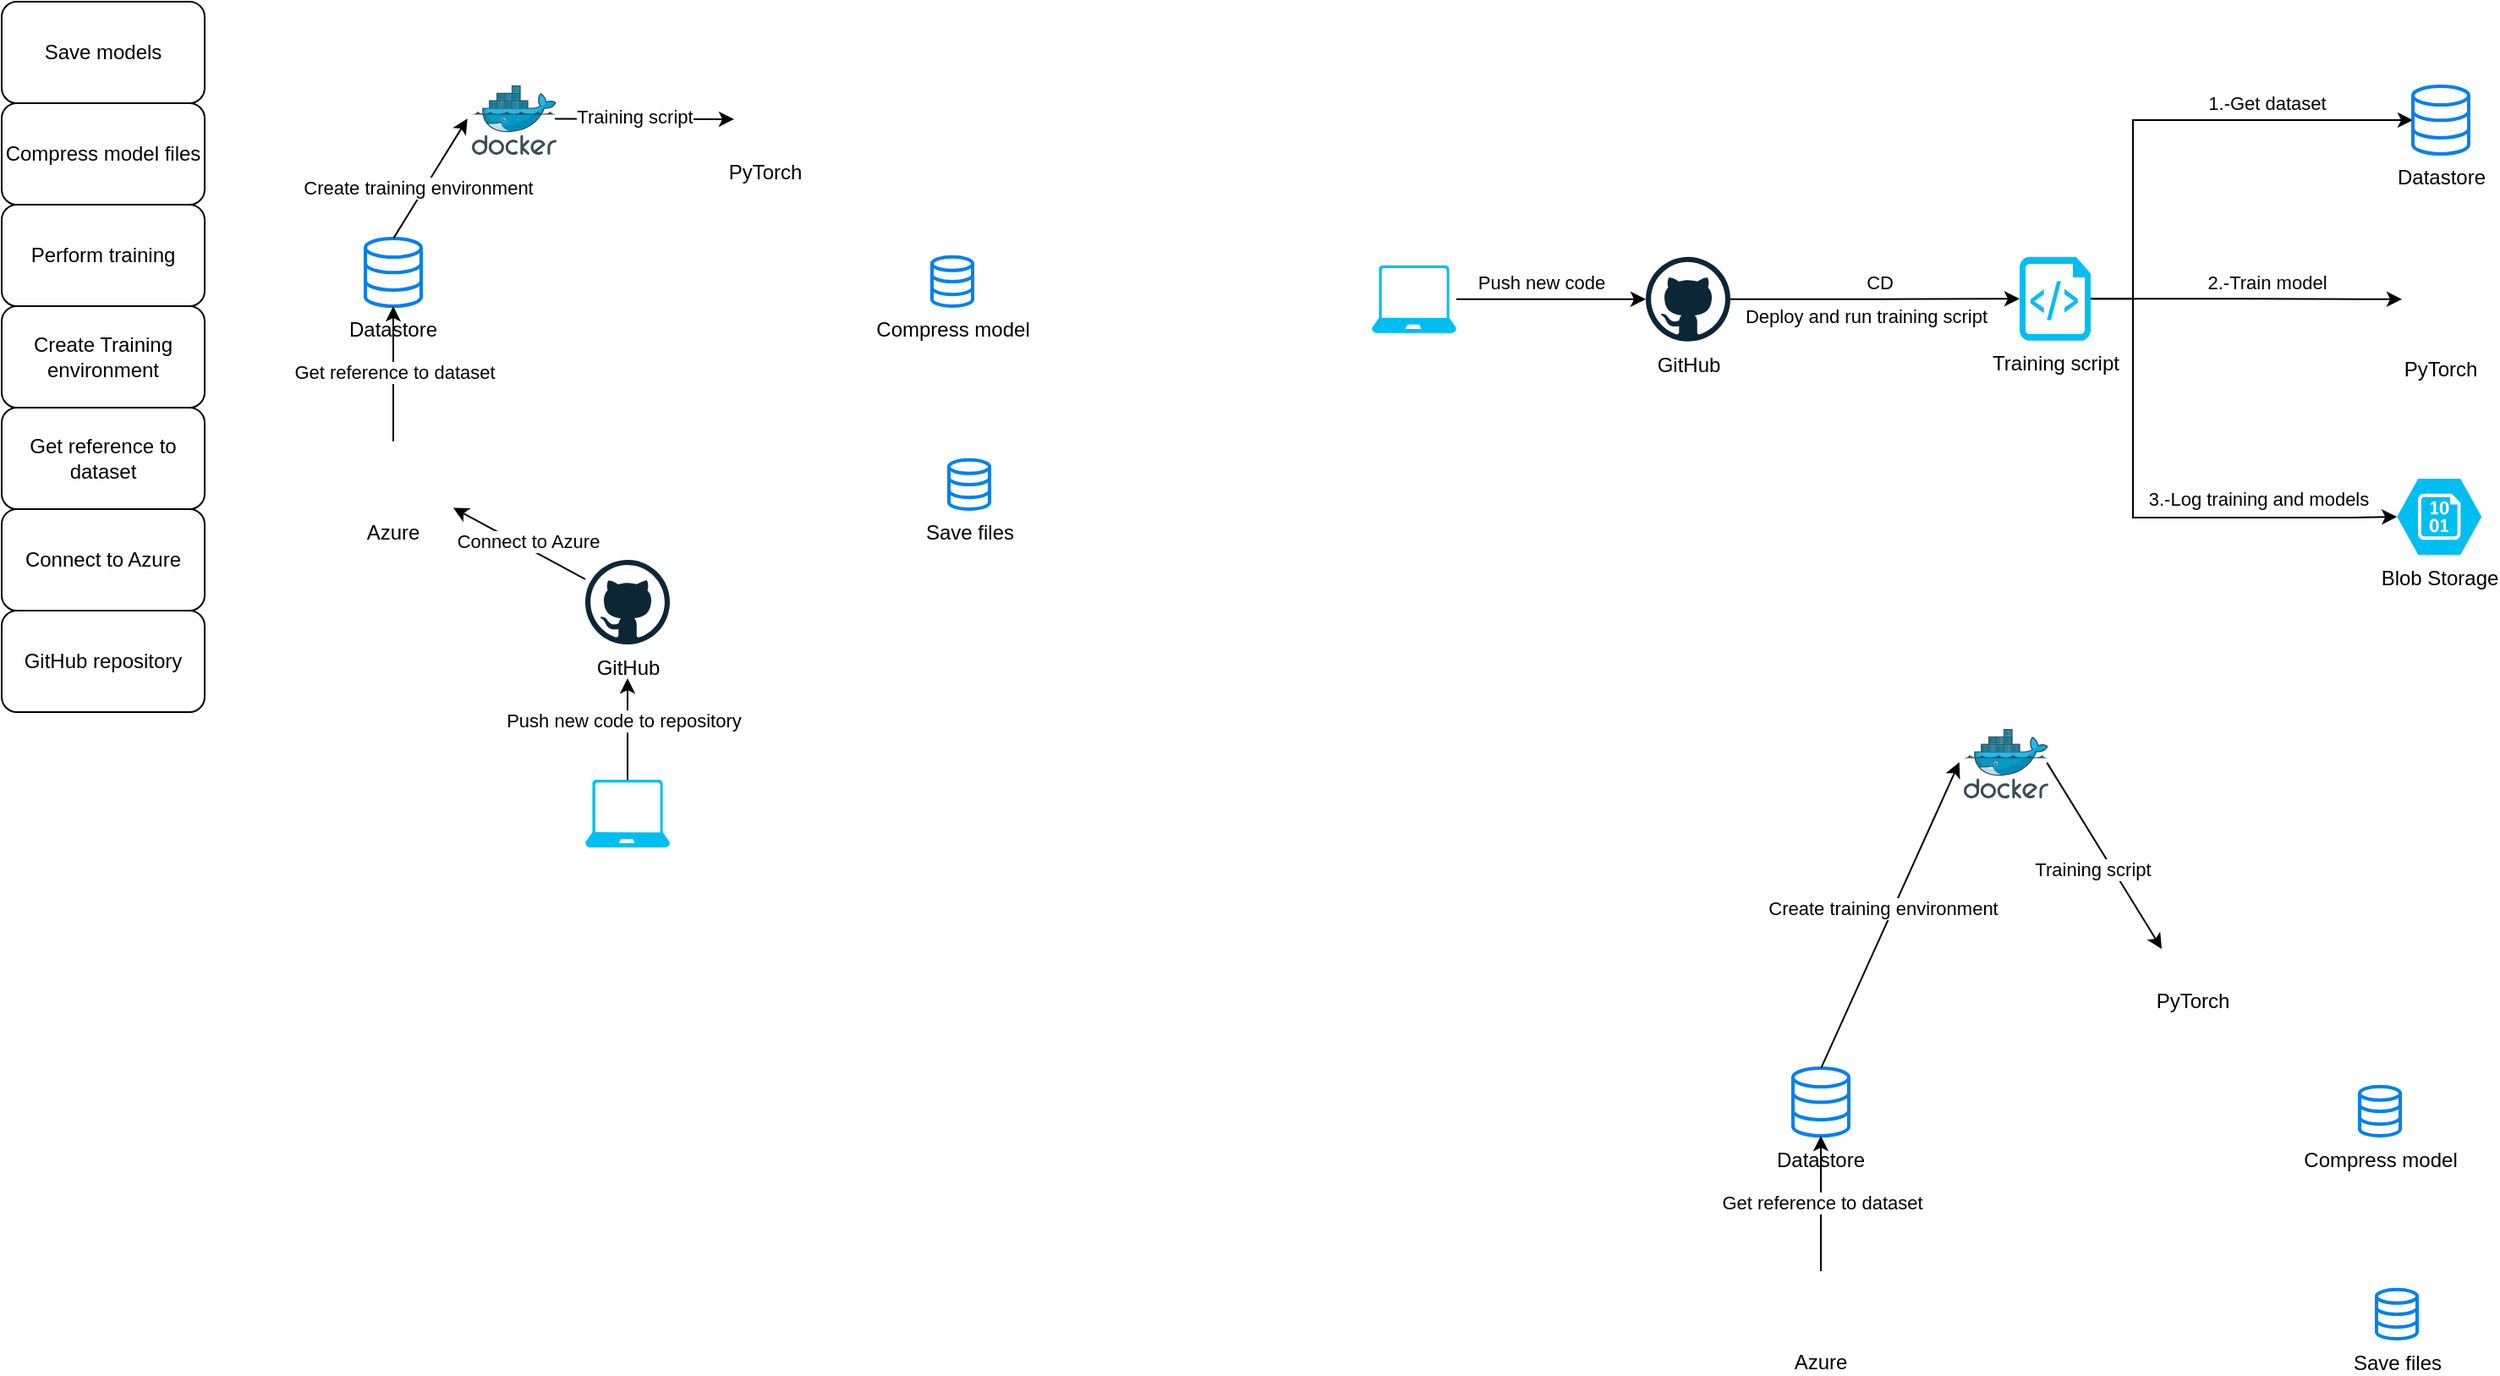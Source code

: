 <mxfile version="19.0.3" type="github">
  <diagram id="BZHHlnQn6t2uy99b9ZWB" name="Page-1">
    <mxGraphModel dx="1585" dy="909" grid="1" gridSize="10" guides="1" tooltips="1" connect="1" arrows="1" fold="1" page="1" pageScale="1" pageWidth="850" pageHeight="1100" math="0" shadow="0">
      <root>
        <mxCell id="0" />
        <mxCell id="1" parent="0" />
        <mxCell id="sdOlFE24iYeHtxYmCAVc-1" value="GitHub repository" style="rounded=1;whiteSpace=wrap;html=1;" parent="1" vertex="1">
          <mxGeometry x="10" y="380" width="120" height="60" as="geometry" />
        </mxCell>
        <mxCell id="sdOlFE24iYeHtxYmCAVc-2" value="Connect to Azure" style="rounded=1;whiteSpace=wrap;html=1;" parent="1" vertex="1">
          <mxGeometry x="10" y="320" width="120" height="60" as="geometry" />
        </mxCell>
        <mxCell id="sdOlFE24iYeHtxYmCAVc-3" value="Get reference to dataset" style="rounded=1;whiteSpace=wrap;html=1;" parent="1" vertex="1">
          <mxGeometry x="10" y="260" width="120" height="60" as="geometry" />
        </mxCell>
        <mxCell id="sdOlFE24iYeHtxYmCAVc-4" value="" style="verticalLabelPosition=bottom;html=1;verticalAlign=top;align=center;strokeColor=none;fillColor=#00BEF2;shape=mxgraph.azure.laptop;pointerEvents=1;" parent="1" vertex="1">
          <mxGeometry x="355" y="480" width="50" height="40" as="geometry" />
        </mxCell>
        <mxCell id="sdOlFE24iYeHtxYmCAVc-5" value="Create Training environment" style="rounded=1;whiteSpace=wrap;html=1;" parent="1" vertex="1">
          <mxGeometry x="10" y="200" width="120" height="60" as="geometry" />
        </mxCell>
        <mxCell id="sdOlFE24iYeHtxYmCAVc-6" value="" style="sketch=0;aspect=fixed;html=1;points=[];align=center;image;fontSize=12;image=img/lib/mscae/Docker.svg;" parent="1" vertex="1">
          <mxGeometry x="288" y="69.5" width="50" height="41" as="geometry" />
        </mxCell>
        <mxCell id="sdOlFE24iYeHtxYmCAVc-7" value="Datastore" style="html=1;verticalLabelPosition=bottom;align=center;labelBackgroundColor=#ffffff;verticalAlign=top;strokeWidth=2;strokeColor=#0080F0;shadow=0;dashed=0;shape=mxgraph.ios7.icons.data;" parent="1" vertex="1">
          <mxGeometry x="225" y="160" width="32.99" height="40" as="geometry" />
        </mxCell>
        <mxCell id="sdOlFE24iYeHtxYmCAVc-8" value="Azure" style="shape=image;verticalLabelPosition=bottom;labelBackgroundColor=default;verticalAlign=top;aspect=fixed;imageAspect=0;image=https://logos-world.net/wp-content/uploads/2021/03/Azure-Logo-2020-present.png;" parent="1" vertex="1">
          <mxGeometry x="206" y="280" width="70.99" height="40" as="geometry" />
        </mxCell>
        <mxCell id="sdOlFE24iYeHtxYmCAVc-9" value="GitHub" style="dashed=0;outlineConnect=0;html=1;align=center;labelPosition=center;verticalLabelPosition=bottom;verticalAlign=top;shape=mxgraph.weblogos.github" parent="1" vertex="1">
          <mxGeometry x="355" y="350" width="50" height="50" as="geometry" />
        </mxCell>
        <mxCell id="sdOlFE24iYeHtxYmCAVc-10" value="Compress model files" style="rounded=1;whiteSpace=wrap;html=1;" parent="1" vertex="1">
          <mxGeometry x="10" y="80" width="120" height="60" as="geometry" />
        </mxCell>
        <mxCell id="sdOlFE24iYeHtxYmCAVc-11" value="Compress model" style="html=1;verticalLabelPosition=bottom;align=center;labelBackgroundColor=#ffffff;verticalAlign=top;strokeWidth=2;strokeColor=#0080F0;shadow=0;dashed=0;shape=mxgraph.ios7.icons.data;" parent="1" vertex="1">
          <mxGeometry x="560" y="170.9" width="24" height="29.1" as="geometry" />
        </mxCell>
        <mxCell id="sdOlFE24iYeHtxYmCAVc-12" value="Save models" style="rounded=1;whiteSpace=wrap;html=1;" parent="1" vertex="1">
          <mxGeometry x="10" y="20" width="120" height="60" as="geometry" />
        </mxCell>
        <mxCell id="sdOlFE24iYeHtxYmCAVc-13" value="Save files" style="html=1;verticalLabelPosition=bottom;align=center;labelBackgroundColor=#ffffff;verticalAlign=top;strokeWidth=2;strokeColor=#0080F0;shadow=0;dashed=0;shape=mxgraph.ios7.icons.data;" parent="1" vertex="1">
          <mxGeometry x="570" y="290.9" width="24" height="29.1" as="geometry" />
        </mxCell>
        <mxCell id="sdOlFE24iYeHtxYmCAVc-14" value="Perform training" style="rounded=1;whiteSpace=wrap;html=1;" parent="1" vertex="1">
          <mxGeometry x="10" y="140" width="120" height="60" as="geometry" />
        </mxCell>
        <mxCell id="sdOlFE24iYeHtxYmCAVc-16" value="" style="shape=image;verticalLabelPosition=bottom;labelBackgroundColor=default;verticalAlign=top;aspect=fixed;imageAspect=0;image=https://www.armadilloamarillo.com/wp-content/uploads/pytorch-logo.png;" parent="1" vertex="1">
          <mxGeometry x="433" y="59.5" width="55" height="55" as="geometry" />
        </mxCell>
        <mxCell id="sdOlFE24iYeHtxYmCAVc-17" value="" style="endArrow=classic;html=1;rounded=0;exitX=0.5;exitY=0;exitDx=0;exitDy=0;exitPerimeter=0;" parent="1" source="sdOlFE24iYeHtxYmCAVc-4" edge="1">
          <mxGeometry width="50" height="50" relative="1" as="geometry">
            <mxPoint x="380" y="270" as="sourcePoint" />
            <mxPoint x="380" y="420" as="targetPoint" />
          </mxGeometry>
        </mxCell>
        <mxCell id="sdOlFE24iYeHtxYmCAVc-18" value="Push new code to repository&amp;nbsp;" style="edgeLabel;html=1;align=center;verticalAlign=middle;resizable=0;points=[];" parent="sdOlFE24iYeHtxYmCAVc-17" vertex="1" connectable="0">
          <mxGeometry x="0.169" y="2" relative="1" as="geometry">
            <mxPoint x="1" as="offset" />
          </mxGeometry>
        </mxCell>
        <mxCell id="sdOlFE24iYeHtxYmCAVc-19" value="" style="endArrow=classic;html=1;rounded=0;" parent="1" source="sdOlFE24iYeHtxYmCAVc-9" target="sdOlFE24iYeHtxYmCAVc-8" edge="1">
          <mxGeometry width="50" height="50" relative="1" as="geometry">
            <mxPoint x="390" y="490" as="sourcePoint" />
            <mxPoint x="390" y="410" as="targetPoint" />
          </mxGeometry>
        </mxCell>
        <mxCell id="sdOlFE24iYeHtxYmCAVc-20" value="Connect to Azure" style="edgeLabel;html=1;align=center;verticalAlign=middle;resizable=0;points=[];" parent="sdOlFE24iYeHtxYmCAVc-19" vertex="1" connectable="0">
          <mxGeometry x="0.169" y="2" relative="1" as="geometry">
            <mxPoint x="12" as="offset" />
          </mxGeometry>
        </mxCell>
        <mxCell id="sdOlFE24iYeHtxYmCAVc-22" value="" style="endArrow=classic;html=1;rounded=0;exitX=0.5;exitY=0;exitDx=0;exitDy=0;" parent="1" source="sdOlFE24iYeHtxYmCAVc-8" target="sdOlFE24iYeHtxYmCAVc-7" edge="1">
          <mxGeometry width="50" height="50" relative="1" as="geometry">
            <mxPoint x="400" y="500" as="sourcePoint" />
            <mxPoint x="245" y="220" as="targetPoint" />
          </mxGeometry>
        </mxCell>
        <mxCell id="sdOlFE24iYeHtxYmCAVc-23" value="Get reference to dataset" style="edgeLabel;html=1;align=center;verticalAlign=middle;resizable=0;points=[];" parent="sdOlFE24iYeHtxYmCAVc-22" vertex="1" connectable="0">
          <mxGeometry x="0.169" y="2" relative="1" as="geometry">
            <mxPoint x="2" y="6" as="offset" />
          </mxGeometry>
        </mxCell>
        <mxCell id="sdOlFE24iYeHtxYmCAVc-24" value="" style="endArrow=classic;html=1;rounded=0;exitX=0.508;exitY=-0.008;exitDx=0;exitDy=0;exitPerimeter=0;entryX=-0.053;entryY=0.479;entryDx=0;entryDy=0;entryPerimeter=0;" parent="1" source="sdOlFE24iYeHtxYmCAVc-7" target="sdOlFE24iYeHtxYmCAVc-6" edge="1">
          <mxGeometry width="50" height="50" relative="1" as="geometry">
            <mxPoint x="410" y="510" as="sourcePoint" />
            <mxPoint x="410" y="430" as="targetPoint" />
          </mxGeometry>
        </mxCell>
        <mxCell id="sdOlFE24iYeHtxYmCAVc-25" value="Create training environment" style="edgeLabel;html=1;align=center;verticalAlign=middle;resizable=0;points=[];" parent="sdOlFE24iYeHtxYmCAVc-24" vertex="1" connectable="0">
          <mxGeometry x="0.169" y="2" relative="1" as="geometry">
            <mxPoint x="-10" y="12" as="offset" />
          </mxGeometry>
        </mxCell>
        <mxCell id="sdOlFE24iYeHtxYmCAVc-26" value="" style="endArrow=classic;html=1;rounded=0;exitX=0.982;exitY=0.483;exitDx=0;exitDy=0;exitPerimeter=0;entryX=0.182;entryY=0.545;entryDx=0;entryDy=0;entryPerimeter=0;" parent="1" source="sdOlFE24iYeHtxYmCAVc-6" target="sdOlFE24iYeHtxYmCAVc-16" edge="1">
          <mxGeometry width="50" height="50" relative="1" as="geometry">
            <mxPoint x="254.769" y="169.68" as="sourcePoint" />
            <mxPoint x="327.35" y="99.139" as="targetPoint" />
          </mxGeometry>
        </mxCell>
        <mxCell id="sdOlFE24iYeHtxYmCAVc-27" value="Training script" style="edgeLabel;html=1;align=center;verticalAlign=middle;resizable=0;points=[];" parent="sdOlFE24iYeHtxYmCAVc-26" vertex="1" connectable="0">
          <mxGeometry x="0.169" y="2" relative="1" as="geometry">
            <mxPoint x="-15" as="offset" />
          </mxGeometry>
        </mxCell>
        <mxCell id="sdOlFE24iYeHtxYmCAVc-28" value="PyTorch" style="text;html=1;align=center;verticalAlign=middle;resizable=0;points=[];autosize=1;strokeColor=none;fillColor=none;" parent="1" vertex="1">
          <mxGeometry x="430.5" y="110.5" width="60" height="20" as="geometry" />
        </mxCell>
        <mxCell id="nNEjDY79lRJ2YMG0XmAT-20" style="edgeStyle=orthogonalEdgeStyle;rounded=0;orthogonalLoop=1;jettySize=auto;html=1;" edge="1" parent="1" source="nNEjDY79lRJ2YMG0XmAT-1" target="nNEjDY79lRJ2YMG0XmAT-5">
          <mxGeometry relative="1" as="geometry" />
        </mxCell>
        <mxCell id="nNEjDY79lRJ2YMG0XmAT-21" value="Push new code" style="edgeLabel;html=1;align=center;verticalAlign=middle;resizable=0;points=[];" vertex="1" connectable="0" parent="nNEjDY79lRJ2YMG0XmAT-20">
          <mxGeometry x="0.146" y="-2" relative="1" as="geometry">
            <mxPoint x="-14" y="-12" as="offset" />
          </mxGeometry>
        </mxCell>
        <mxCell id="nNEjDY79lRJ2YMG0XmAT-1" value="" style="verticalLabelPosition=bottom;html=1;verticalAlign=top;align=center;strokeColor=none;fillColor=#00BEF2;shape=mxgraph.azure.laptop;pointerEvents=1;" vertex="1" parent="1">
          <mxGeometry x="820" y="175.9" width="50" height="40" as="geometry" />
        </mxCell>
        <mxCell id="nNEjDY79lRJ2YMG0XmAT-2" value="" style="sketch=0;aspect=fixed;html=1;points=[];align=center;image;fontSize=12;image=img/lib/mscae/Docker.svg;" vertex="1" parent="1">
          <mxGeometry x="1170" y="450" width="50" height="41" as="geometry" />
        </mxCell>
        <mxCell id="nNEjDY79lRJ2YMG0XmAT-3" value="Datastore" style="html=1;verticalLabelPosition=bottom;align=center;labelBackgroundColor=#ffffff;verticalAlign=top;strokeWidth=2;strokeColor=#0080F0;shadow=0;dashed=0;shape=mxgraph.ios7.icons.data;" vertex="1" parent="1">
          <mxGeometry x="1069" y="650.5" width="32.99" height="40" as="geometry" />
        </mxCell>
        <mxCell id="nNEjDY79lRJ2YMG0XmAT-4" value="Azure" style="shape=image;verticalLabelPosition=bottom;labelBackgroundColor=default;verticalAlign=top;aspect=fixed;imageAspect=0;image=https://logos-world.net/wp-content/uploads/2021/03/Azure-Logo-2020-present.png;" vertex="1" parent="1">
          <mxGeometry x="1050" y="770.5" width="70.99" height="40" as="geometry" />
        </mxCell>
        <mxCell id="nNEjDY79lRJ2YMG0XmAT-23" value="CD" style="edgeStyle=orthogonalEdgeStyle;rounded=0;orthogonalLoop=1;jettySize=auto;html=1;entryX=0;entryY=0.5;entryDx=0;entryDy=0;entryPerimeter=0;" edge="1" parent="1" source="nNEjDY79lRJ2YMG0XmAT-5" target="nNEjDY79lRJ2YMG0XmAT-27">
          <mxGeometry x="0.034" y="10" relative="1" as="geometry">
            <mxPoint x="1215.33" y="195.9" as="targetPoint" />
            <mxPoint as="offset" />
          </mxGeometry>
        </mxCell>
        <mxCell id="nNEjDY79lRJ2YMG0XmAT-25" value="Deploy and run training script" style="edgeLabel;html=1;align=center;verticalAlign=middle;resizable=0;points=[];" vertex="1" connectable="0" parent="nNEjDY79lRJ2YMG0XmAT-23">
          <mxGeometry x="0.181" y="1" relative="1" as="geometry">
            <mxPoint x="-21" y="11" as="offset" />
          </mxGeometry>
        </mxCell>
        <mxCell id="nNEjDY79lRJ2YMG0XmAT-5" value="GitHub" style="dashed=0;outlineConnect=0;html=1;align=center;labelPosition=center;verticalLabelPosition=bottom;verticalAlign=top;shape=mxgraph.weblogos.github" vertex="1" parent="1">
          <mxGeometry x="982" y="170.9" width="50" height="50" as="geometry" />
        </mxCell>
        <mxCell id="nNEjDY79lRJ2YMG0XmAT-6" value="Compress model" style="html=1;verticalLabelPosition=bottom;align=center;labelBackgroundColor=#ffffff;verticalAlign=top;strokeWidth=2;strokeColor=#0080F0;shadow=0;dashed=0;shape=mxgraph.ios7.icons.data;" vertex="1" parent="1">
          <mxGeometry x="1404" y="661.4" width="24" height="29.1" as="geometry" />
        </mxCell>
        <mxCell id="nNEjDY79lRJ2YMG0XmAT-7" value="Save files" style="html=1;verticalLabelPosition=bottom;align=center;labelBackgroundColor=#ffffff;verticalAlign=top;strokeWidth=2;strokeColor=#0080F0;shadow=0;dashed=0;shape=mxgraph.ios7.icons.data;" vertex="1" parent="1">
          <mxGeometry x="1414" y="781.4" width="24" height="29.1" as="geometry" />
        </mxCell>
        <mxCell id="nNEjDY79lRJ2YMG0XmAT-8" value="" style="shape=image;verticalLabelPosition=bottom;labelBackgroundColor=default;verticalAlign=top;aspect=fixed;imageAspect=0;image=https://www.armadilloamarillo.com/wp-content/uploads/pytorch-logo.png;" vertex="1" parent="1">
          <mxGeometry x="1277" y="550" width="55" height="55" as="geometry" />
        </mxCell>
        <mxCell id="nNEjDY79lRJ2YMG0XmAT-13" value="" style="endArrow=classic;html=1;rounded=0;exitX=0.5;exitY=0;exitDx=0;exitDy=0;" edge="1" parent="1" source="nNEjDY79lRJ2YMG0XmAT-4" target="nNEjDY79lRJ2YMG0XmAT-3">
          <mxGeometry width="50" height="50" relative="1" as="geometry">
            <mxPoint x="1244" y="990.5" as="sourcePoint" />
            <mxPoint x="1089" y="710.5" as="targetPoint" />
          </mxGeometry>
        </mxCell>
        <mxCell id="nNEjDY79lRJ2YMG0XmAT-14" value="Get reference to dataset" style="edgeLabel;html=1;align=center;verticalAlign=middle;resizable=0;points=[];" vertex="1" connectable="0" parent="nNEjDY79lRJ2YMG0XmAT-13">
          <mxGeometry x="0.169" y="2" relative="1" as="geometry">
            <mxPoint x="2" y="6" as="offset" />
          </mxGeometry>
        </mxCell>
        <mxCell id="nNEjDY79lRJ2YMG0XmAT-15" value="" style="endArrow=classic;html=1;rounded=0;exitX=0.508;exitY=-0.008;exitDx=0;exitDy=0;exitPerimeter=0;entryX=-0.053;entryY=0.479;entryDx=0;entryDy=0;entryPerimeter=0;" edge="1" parent="1" source="nNEjDY79lRJ2YMG0XmAT-3" target="nNEjDY79lRJ2YMG0XmAT-2">
          <mxGeometry width="50" height="50" relative="1" as="geometry">
            <mxPoint x="1254" y="1000.5" as="sourcePoint" />
            <mxPoint x="1254" y="920.5" as="targetPoint" />
          </mxGeometry>
        </mxCell>
        <mxCell id="nNEjDY79lRJ2YMG0XmAT-16" value="Create training environment" style="edgeLabel;html=1;align=center;verticalAlign=middle;resizable=0;points=[];" vertex="1" connectable="0" parent="nNEjDY79lRJ2YMG0XmAT-15">
          <mxGeometry x="0.169" y="2" relative="1" as="geometry">
            <mxPoint x="-10" y="12" as="offset" />
          </mxGeometry>
        </mxCell>
        <mxCell id="nNEjDY79lRJ2YMG0XmAT-17" value="" style="endArrow=classic;html=1;rounded=0;exitX=0.982;exitY=0.483;exitDx=0;exitDy=0;exitPerimeter=0;entryX=0.182;entryY=0.545;entryDx=0;entryDy=0;entryPerimeter=0;" edge="1" parent="1" source="nNEjDY79lRJ2YMG0XmAT-2" target="nNEjDY79lRJ2YMG0XmAT-8">
          <mxGeometry width="50" height="50" relative="1" as="geometry">
            <mxPoint x="1098.769" y="660.18" as="sourcePoint" />
            <mxPoint x="1171.35" y="589.639" as="targetPoint" />
          </mxGeometry>
        </mxCell>
        <mxCell id="nNEjDY79lRJ2YMG0XmAT-18" value="Training script" style="edgeLabel;html=1;align=center;verticalAlign=middle;resizable=0;points=[];" vertex="1" connectable="0" parent="nNEjDY79lRJ2YMG0XmAT-17">
          <mxGeometry x="0.169" y="2" relative="1" as="geometry">
            <mxPoint x="-15" as="offset" />
          </mxGeometry>
        </mxCell>
        <mxCell id="nNEjDY79lRJ2YMG0XmAT-19" value="PyTorch" style="text;html=1;align=center;verticalAlign=middle;resizable=0;points=[];autosize=1;strokeColor=none;fillColor=none;" vertex="1" parent="1">
          <mxGeometry x="1274.5" y="601" width="60" height="20" as="geometry" />
        </mxCell>
        <mxCell id="nNEjDY79lRJ2YMG0XmAT-31" style="edgeStyle=orthogonalEdgeStyle;rounded=0;orthogonalLoop=1;jettySize=auto;html=1;entryX=0;entryY=0.5;entryDx=0;entryDy=0;entryPerimeter=0;" edge="1" parent="1" target="nNEjDY79lRJ2YMG0XmAT-30">
          <mxGeometry relative="1" as="geometry">
            <mxPoint x="1270" y="196" as="sourcePoint" />
            <Array as="points">
              <mxPoint x="1270" y="171" />
              <mxPoint x="1270" y="90" />
            </Array>
          </mxGeometry>
        </mxCell>
        <mxCell id="nNEjDY79lRJ2YMG0XmAT-32" value="1.-Get dataset" style="edgeLabel;html=1;align=center;verticalAlign=middle;resizable=0;points=[];" vertex="1" connectable="0" parent="nNEjDY79lRJ2YMG0XmAT-31">
          <mxGeometry x="0.178" relative="1" as="geometry">
            <mxPoint x="25" y="-10" as="offset" />
          </mxGeometry>
        </mxCell>
        <mxCell id="nNEjDY79lRJ2YMG0XmAT-34" style="edgeStyle=orthogonalEdgeStyle;rounded=0;orthogonalLoop=1;jettySize=auto;html=1;" edge="1" parent="1" source="nNEjDY79lRJ2YMG0XmAT-27" target="nNEjDY79lRJ2YMG0XmAT-33">
          <mxGeometry relative="1" as="geometry" />
        </mxCell>
        <mxCell id="nNEjDY79lRJ2YMG0XmAT-37" style="edgeStyle=orthogonalEdgeStyle;rounded=0;orthogonalLoop=1;jettySize=auto;html=1;entryX=0;entryY=0.5;entryDx=0;entryDy=0;entryPerimeter=0;" edge="1" parent="1" source="nNEjDY79lRJ2YMG0XmAT-27" target="nNEjDY79lRJ2YMG0XmAT-36">
          <mxGeometry relative="1" as="geometry">
            <Array as="points">
              <mxPoint x="1270" y="196" />
              <mxPoint x="1270" y="325" />
              <mxPoint x="1399" y="325" />
            </Array>
          </mxGeometry>
        </mxCell>
        <mxCell id="nNEjDY79lRJ2YMG0XmAT-27" value="Training script" style="verticalLabelPosition=bottom;html=1;verticalAlign=top;align=center;strokeColor=none;fillColor=#00BEF2;shape=mxgraph.azure.script_file;pointerEvents=1;" vertex="1" parent="1">
          <mxGeometry x="1203" y="170.9" width="42" height="49.5" as="geometry" />
        </mxCell>
        <mxCell id="nNEjDY79lRJ2YMG0XmAT-30" value="Datastore" style="html=1;verticalLabelPosition=bottom;align=center;labelBackgroundColor=#ffffff;verticalAlign=top;strokeWidth=2;strokeColor=#0080F0;shadow=0;dashed=0;shape=mxgraph.ios7.icons.data;" vertex="1" parent="1">
          <mxGeometry x="1435.51" y="70" width="32.99" height="40" as="geometry" />
        </mxCell>
        <mxCell id="nNEjDY79lRJ2YMG0XmAT-33" value="PyTorch" style="shape=image;verticalLabelPosition=bottom;labelBackgroundColor=default;verticalAlign=top;aspect=fixed;imageAspect=0;image=https://www.armadilloamarillo.com/wp-content/uploads/pytorch-logo.png;clipPath=inset(13.67% 19.67% 14% 19.67%);" vertex="1" parent="1">
          <mxGeometry x="1429" y="168.4" width="46.129" height="55" as="geometry" />
        </mxCell>
        <mxCell id="nNEjDY79lRJ2YMG0XmAT-35" value="2.-Train model" style="edgeLabel;html=1;align=center;verticalAlign=middle;resizable=0;points=[];" vertex="1" connectable="0" parent="1">
          <mxGeometry x="1348.996" y="185.45" as="geometry" />
        </mxCell>
        <mxCell id="nNEjDY79lRJ2YMG0XmAT-36" value="Blob Storage" style="verticalLabelPosition=bottom;html=1;verticalAlign=top;align=center;strokeColor=none;fillColor=#00BEF2;shape=mxgraph.azure.storage_blob;" vertex="1" parent="1">
          <mxGeometry x="1426.13" y="302" width="50" height="45" as="geometry" />
        </mxCell>
        <mxCell id="nNEjDY79lRJ2YMG0XmAT-38" value="3.-Log training and models" style="edgeLabel;html=1;align=center;verticalAlign=middle;resizable=0;points=[];" vertex="1" connectable="0" parent="1">
          <mxGeometry x="1346.996" y="305.45" as="geometry">
            <mxPoint x="-3" y="8" as="offset" />
          </mxGeometry>
        </mxCell>
      </root>
    </mxGraphModel>
  </diagram>
</mxfile>
